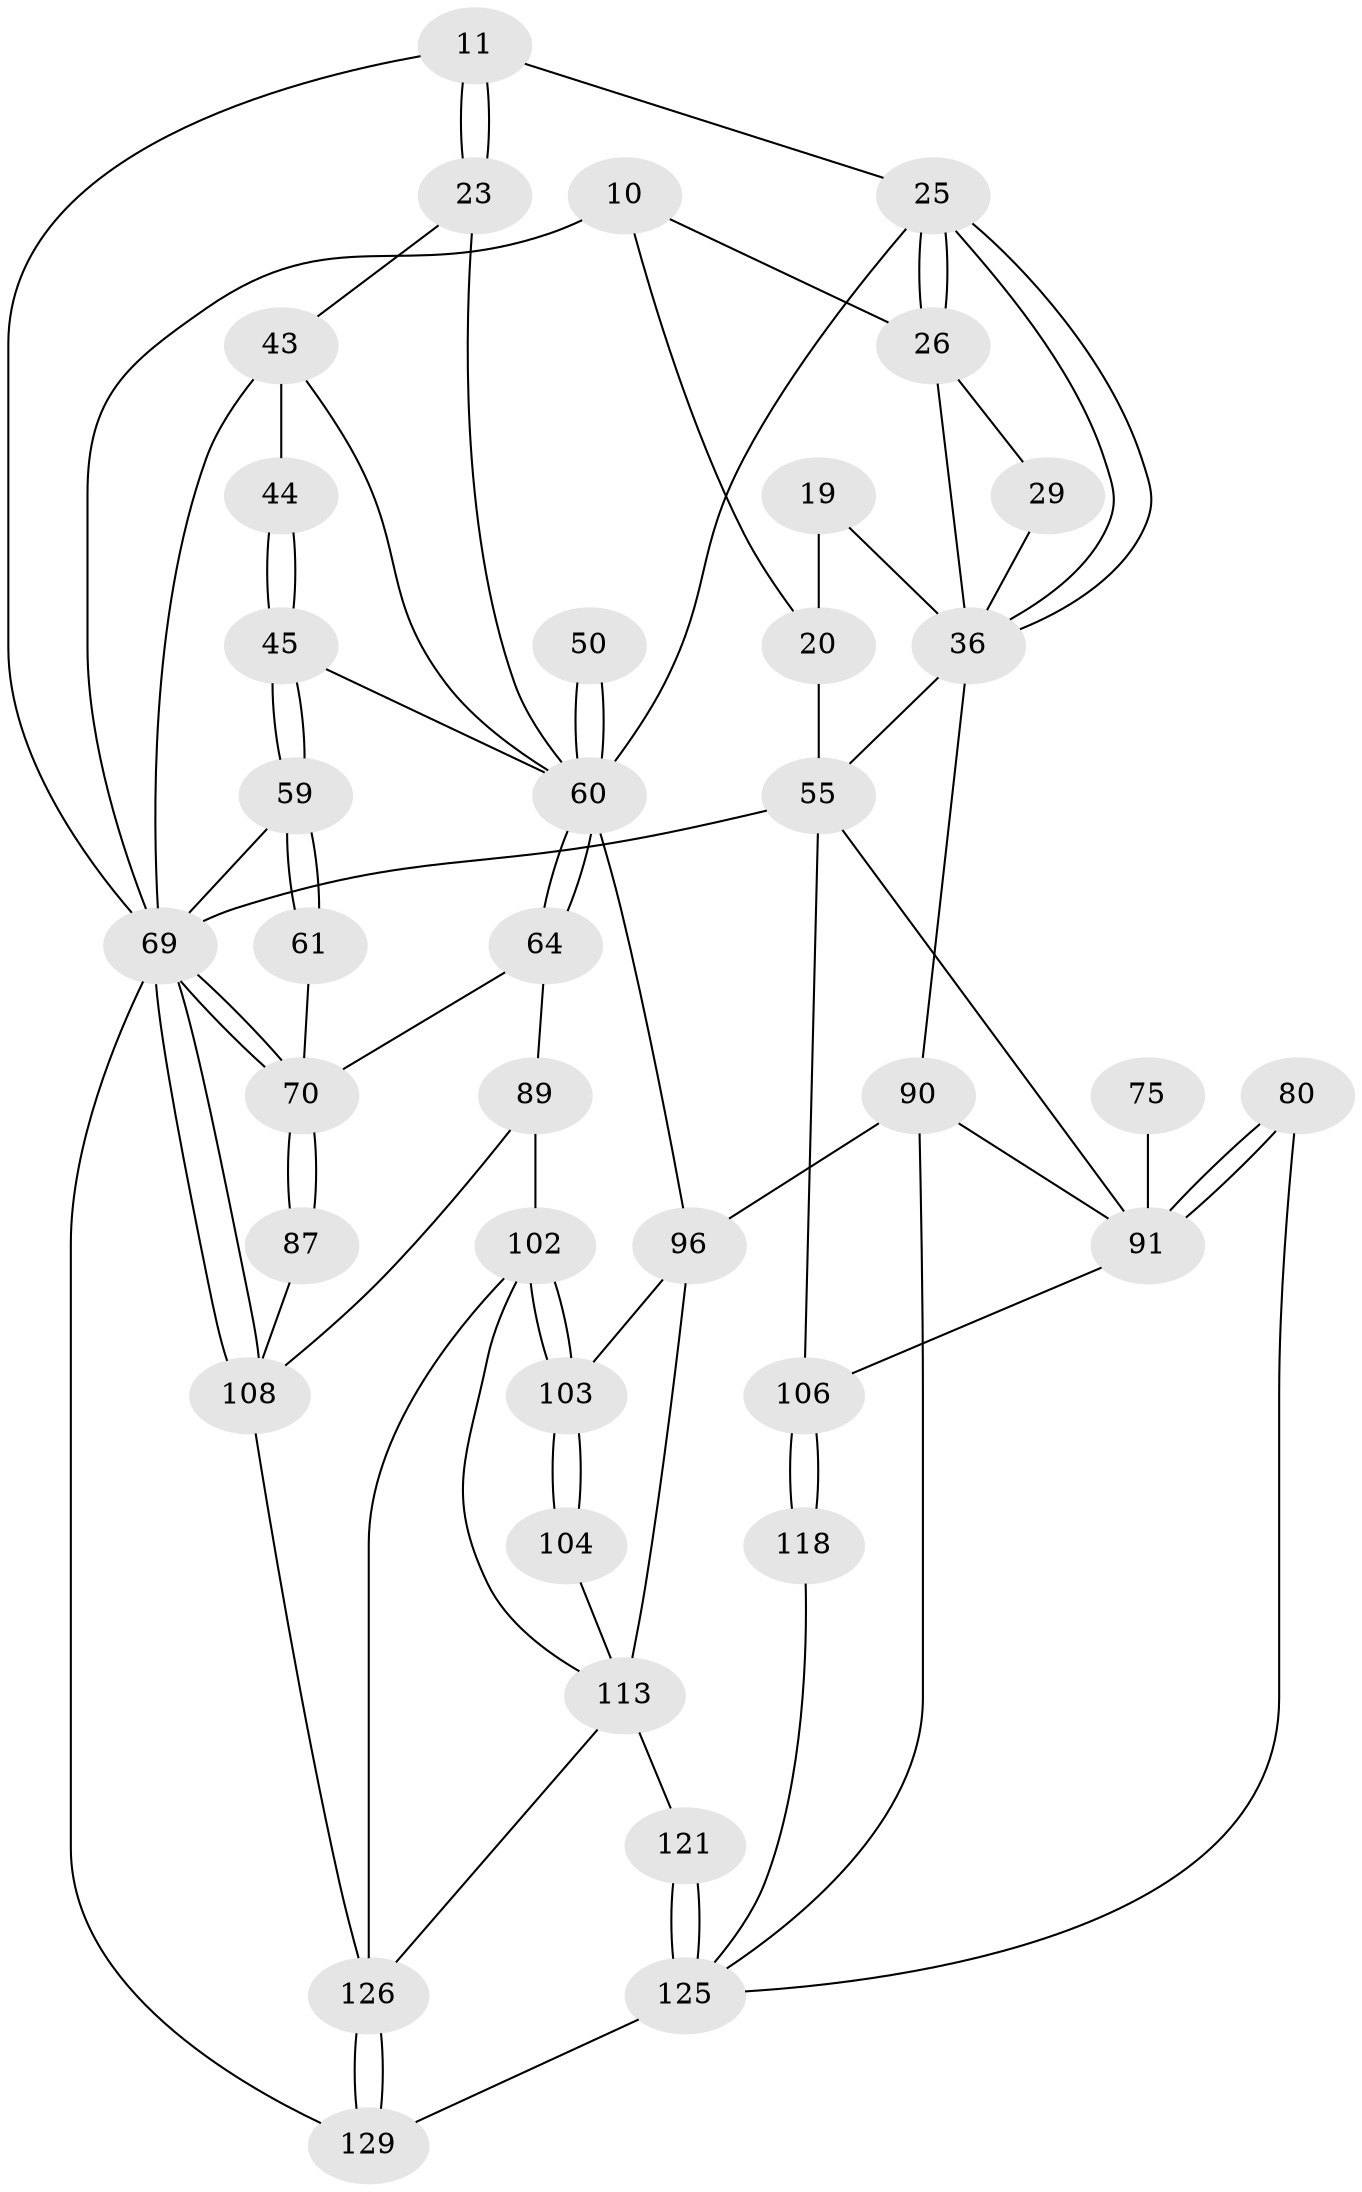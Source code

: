 // original degree distribution, {3: 0.023255813953488372, 4: 0.23255813953488372, 6: 0.2248062015503876, 5: 0.5193798449612403}
// Generated by graph-tools (version 1.1) at 2025/06/03/04/25 22:06:56]
// undirected, 38 vertices, 82 edges
graph export_dot {
graph [start="1"]
  node [color=gray90,style=filled];
  10 [pos="+0.17826677189794396+0",super="+6"];
  11 [pos="+0.5275838520994716+0",super="+3+1"];
  19 [pos="+0.18163838473988364+0"];
  20 [pos="+0.13829851105523916+0.11981342005523282",super="+16"];
  23 [pos="+0.6089795169782369+0.11966239840967359",super="+22"];
  25 [pos="+0.43202420136955944+0.21480566642995869",super="+24+12"];
  26 [pos="+0.3770431234218887+0.1415228154849419",super="+8+17"];
  29 [pos="+0.3023719197023451+0.18349960051730557"];
  36 [pos="+0.35020370109733584+0.262707595338844",super="+34"];
  43 [pos="+0.9517984260414162+0.27147574788938944",super="+41"];
  44 [pos="+0.8981118872901533+0.34373360845419815"];
  45 [pos="+0.8977467225023927+0.34580278820860366"];
  50 [pos="+0.6784750442200359+0.3919873978799132"];
  55 [pos="+0.18100106839735858+0.3586054947380937",super="+35+33"];
  59 [pos="+0.9020945620986471+0.3488913116236019",super="+58"];
  60 [pos="+0.6978673821317501+0.4031816680359387",super="+46+39+51"];
  61 [pos="+0.9341101751042199+0.40149158977061833"];
  64 [pos="+0.71827568889605+0.4338029240139091"];
  69 [pos="+1+0.8441875604233521",super="+5+57"];
  70 [pos="+1+0.5841500480641832",super="+67+62+63"];
  75 [pos="+0.2442288101177527+0.5434605783170097"];
  80 [pos="+0.37459142398030865+0.6073726877190112"];
  87 [pos="+0.9338708961121998+0.591453377184554"];
  89 [pos="+0.8713559196723747+0.6560552611858711",super="+81"];
  90 [pos="+0.4466034827962483+0.601625318550661",super="+78+49"];
  91 [pos="+0.25275684166939194+0.5636163940372876",super="+76+77+72"];
  96 [pos="+0.4827242643633867+0.6213162993383426",super="+85+86+66"];
  102 [pos="+0.6888029868684188+0.7869095476196819",super="+101+95"];
  103 [pos="+0.6765459902472188+0.7416347740431315",super="+83+84"];
  104 [pos="+0.5882407133413614+0.6494534634400254"];
  106 [pos="+0+0.5939695616938934",super="+74+92"];
  108 [pos="+0.9546528746142634+0.829935756159948",super="+88"];
  113 [pos="+0.5744008305827326+0.8267843379048208",super="+112+105+97"];
  118 [pos="+0+0.9279767343621295",super="+116+107"];
  121 [pos="+0.43223549785033377+1",super="+114+98+99"];
  125 [pos="+0.45068563174625464+1",super="+124+119"];
  126 [pos="+0.6876691481280433+1",super="+110+109+117"];
  129 [pos="+0.8418415032570922+1",super="+123+128+127"];
  10 -- 20;
  10 -- 69;
  10 -- 26;
  11 -- 23 [weight=2];
  11 -- 23;
  11 -- 69;
  11 -- 25 [weight=2];
  19 -- 20 [weight=2];
  19 -- 36;
  20 -- 55 [weight=2];
  23 -- 43;
  23 -- 60;
  25 -- 26 [weight=2];
  25 -- 26;
  25 -- 36;
  25 -- 36;
  25 -- 60;
  26 -- 29 [weight=2];
  26 -- 36;
  29 -- 36;
  36 -- 90;
  36 -- 55 [weight=2];
  43 -- 44 [weight=2];
  43 -- 60;
  43 -- 69;
  44 -- 45;
  44 -- 45;
  45 -- 59;
  45 -- 59;
  45 -- 60;
  50 -- 60 [weight=3];
  50 -- 60;
  55 -- 106 [weight=2];
  55 -- 69;
  55 -- 91;
  59 -- 61 [weight=2];
  59 -- 61;
  59 -- 69;
  60 -- 64;
  60 -- 64;
  60 -- 96 [weight=2];
  61 -- 70;
  64 -- 70;
  64 -- 89;
  69 -- 70 [weight=2];
  69 -- 70;
  69 -- 108;
  69 -- 108;
  69 -- 129 [weight=2];
  70 -- 87 [weight=2];
  70 -- 87;
  75 -- 91 [weight=3];
  80 -- 91 [weight=2];
  80 -- 91;
  80 -- 125;
  87 -- 108;
  89 -- 102 [weight=2];
  89 -- 108;
  90 -- 96 [weight=4];
  90 -- 91;
  90 -- 125;
  91 -- 106 [weight=2];
  96 -- 113;
  96 -- 103;
  102 -- 103 [weight=2];
  102 -- 103;
  102 -- 126;
  102 -- 113;
  103 -- 104 [weight=2];
  103 -- 104;
  104 -- 113;
  106 -- 118 [weight=3];
  106 -- 118;
  108 -- 126;
  113 -- 126;
  113 -- 121 [weight=2];
  118 -- 125 [weight=3];
  121 -- 125 [weight=4];
  121 -- 125;
  125 -- 129 [weight=2];
  126 -- 129 [weight=4];
  126 -- 129;
}
